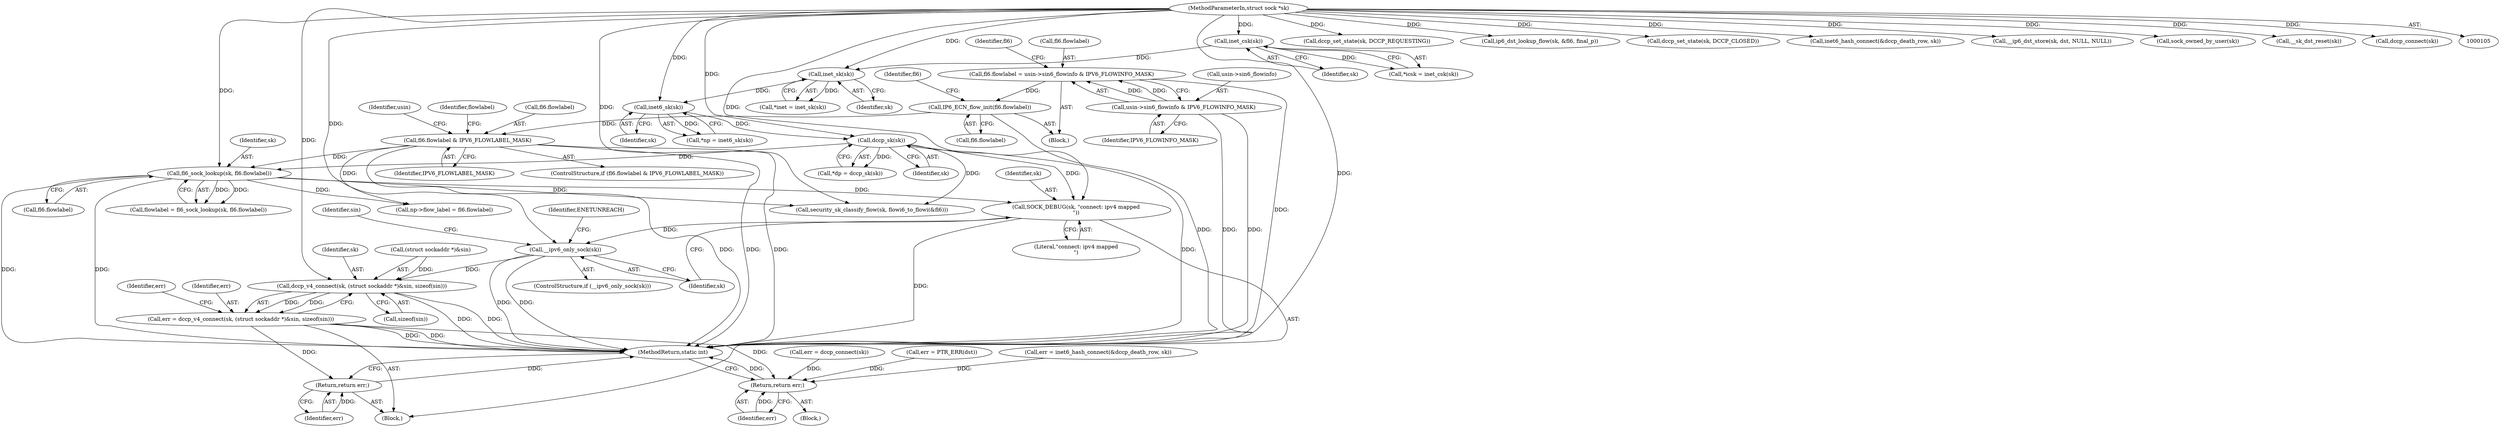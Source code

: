 digraph "0_linux_45f6fad84cc305103b28d73482b344d7f5b76f39@pointer" {
"1000316" [label="(Call,SOCK_DEBUG(sk, \"connect: ipv4 mapped\n\"))"];
"1000202" [label="(Call,fl6_sock_lookup(sk, fl6.flowlabel))"];
"1000134" [label="(Call,dccp_sk(sk))"];
"1000129" [label="(Call,inet6_sk(sk))"];
"1000124" [label="(Call,inet_sk(sk))"];
"1000119" [label="(Call,inet_csk(sk))"];
"1000106" [label="(MethodParameterIn,struct sock *sk)"];
"1000193" [label="(Call,fl6.flowlabel & IPV6_FLOWLABEL_MASK)"];
"1000188" [label="(Call,IP6_ECN_flow_init(fl6.flowlabel))"];
"1000179" [label="(Call,fl6.flowlabel = usin->sin6_flowinfo & IPV6_FLOWINFO_MASK)"];
"1000183" [label="(Call,usin->sin6_flowinfo & IPV6_FLOWINFO_MASK)"];
"1000320" [label="(Call,__ipv6_only_sock(sk))"];
"1000363" [label="(Call,dccp_v4_connect(sk, (struct sockaddr *)&sin, sizeof(sin)))"];
"1000361" [label="(Call,err = dccp_v4_connect(sk, (struct sockaddr *)&sin, sizeof(sin)))"];
"1000398" [label="(Return,return err;)"];
"1000611" [label="(Return,return err;)"];
"1000204" [label="(Call,fl6.flowlabel)"];
"1000120" [label="(Identifier,sk)"];
"1000361" [label="(Call,err = dccp_v4_connect(sk, (struct sockaddr *)&sin, sizeof(sin)))"];
"1000124" [label="(Call,inet_sk(sk))"];
"1000318" [label="(Literal,\"connect: ipv4 mapped\n\")"];
"1000316" [label="(Call,SOCK_DEBUG(sk, \"connect: ipv4 mapped\n\"))"];
"1000372" [label="(Identifier,err)"];
"1000109" [label="(Block,)"];
"1000308" [label="(Block,)"];
"1000365" [label="(Call,(struct sockaddr *)&sin)"];
"1000201" [label="(Identifier,flowlabel)"];
"1000362" [label="(Identifier,err)"];
"1000399" [label="(Identifier,err)"];
"1000193" [label="(Call,fl6.flowlabel & IPV6_FLOWLABEL_MASK)"];
"1000202" [label="(Call,fl6_sock_lookup(sk, fl6.flowlabel))"];
"1000129" [label="(Call,inet6_sk(sk))"];
"1000324" [label="(Identifier,ENETUNREACH)"];
"1000489" [label="(Call,err = PTR_ERR(dst))"];
"1000184" [label="(Call,usin->sin6_flowinfo)"];
"1000317" [label="(Identifier,sk)"];
"1000327" [label="(Identifier,sin)"];
"1000122" [label="(Call,*inet = inet_sk(sk))"];
"1000197" [label="(Identifier,IPV6_FLOWLABEL_MASK)"];
"1000127" [label="(Call,*np = inet6_sk(sk))"];
"1000189" [label="(Call,fl6.flowlabel)"];
"1000180" [label="(Call,fl6.flowlabel)"];
"1000364" [label="(Identifier,sk)"];
"1000555" [label="(Call,err = inet6_hash_connect(&dccp_death_row, sk))"];
"1000552" [label="(Call,dccp_set_state(sk, DCCP_REQUESTING))"];
"1000192" [label="(ControlStructure,if (fl6.flowlabel & IPV6_FLOWLABEL_MASK))"];
"1000178" [label="(Block,)"];
"1000119" [label="(Call,inet_csk(sk))"];
"1000195" [label="(Identifier,fl6)"];
"1000194" [label="(Call,fl6.flowlabel)"];
"1000125" [label="(Identifier,sk)"];
"1000480" [label="(Call,ip6_dst_lookup_flow(sk, &fl6, final_p))"];
"1000595" [label="(Call,dccp_set_state(sk, DCCP_CLOSED))"];
"1000557" [label="(Call,inet6_hash_connect(&dccp_death_row, sk))"];
"1000190" [label="(Identifier,fl6)"];
"1000297" [label="(Call,np->flow_label = fl6.flowlabel)"];
"1000132" [label="(Call,*dp = dccp_sk(sk))"];
"1000363" [label="(Call,dccp_v4_connect(sk, (struct sockaddr *)&sin, sizeof(sin)))"];
"1000188" [label="(Call,IP6_ECN_flow_init(fl6.flowlabel))"];
"1000457" [label="(Call,security_sk_classify_flow(sk, flowi6_to_flowi(&fl6)))"];
"1000522" [label="(Call,__ip6_dst_store(sk, dst, NULL, NULL))"];
"1000200" [label="(Call,flowlabel = fl6_sock_lookup(sk, fl6.flowlabel))"];
"1000187" [label="(Identifier,IPV6_FLOWINFO_MASK)"];
"1000613" [label="(MethodReturn,static int)"];
"1000106" [label="(MethodParameterIn,struct sock *sk)"];
"1000468" [label="(Call,sock_owned_by_user(sk))"];
"1000183" [label="(Call,usin->sin6_flowinfo & IPV6_FLOWINFO_MASK)"];
"1000319" [label="(ControlStructure,if (__ipv6_only_sock(sk)))"];
"1000220" [label="(Identifier,usin)"];
"1000179" [label="(Call,fl6.flowlabel = usin->sin6_flowinfo & IPV6_FLOWINFO_MASK)"];
"1000398" [label="(Return,return err;)"];
"1000611" [label="(Return,return err;)"];
"1000585" [label="(Call,err = dccp_connect(sk))"];
"1000612" [label="(Identifier,err)"];
"1000134" [label="(Call,dccp_sk(sk))"];
"1000321" [label="(Identifier,sk)"];
"1000369" [label="(Call,sizeof(sin))"];
"1000135" [label="(Identifier,sk)"];
"1000203" [label="(Identifier,sk)"];
"1000320" [label="(Call,__ipv6_only_sock(sk))"];
"1000117" [label="(Call,*icsk = inet_csk(sk))"];
"1000598" [label="(Call,__sk_dst_reset(sk))"];
"1000587" [label="(Call,dccp_connect(sk))"];
"1000130" [label="(Identifier,sk)"];
"1000316" -> "1000308"  [label="AST: "];
"1000316" -> "1000318"  [label="CFG: "];
"1000317" -> "1000316"  [label="AST: "];
"1000318" -> "1000316"  [label="AST: "];
"1000321" -> "1000316"  [label="CFG: "];
"1000316" -> "1000613"  [label="DDG: "];
"1000202" -> "1000316"  [label="DDG: "];
"1000134" -> "1000316"  [label="DDG: "];
"1000106" -> "1000316"  [label="DDG: "];
"1000316" -> "1000320"  [label="DDG: "];
"1000202" -> "1000200"  [label="AST: "];
"1000202" -> "1000204"  [label="CFG: "];
"1000203" -> "1000202"  [label="AST: "];
"1000204" -> "1000202"  [label="AST: "];
"1000200" -> "1000202"  [label="CFG: "];
"1000202" -> "1000613"  [label="DDG: "];
"1000202" -> "1000613"  [label="DDG: "];
"1000202" -> "1000200"  [label="DDG: "];
"1000202" -> "1000200"  [label="DDG: "];
"1000134" -> "1000202"  [label="DDG: "];
"1000106" -> "1000202"  [label="DDG: "];
"1000193" -> "1000202"  [label="DDG: "];
"1000202" -> "1000297"  [label="DDG: "];
"1000202" -> "1000457"  [label="DDG: "];
"1000134" -> "1000132"  [label="AST: "];
"1000134" -> "1000135"  [label="CFG: "];
"1000135" -> "1000134"  [label="AST: "];
"1000132" -> "1000134"  [label="CFG: "];
"1000134" -> "1000613"  [label="DDG: "];
"1000134" -> "1000132"  [label="DDG: "];
"1000129" -> "1000134"  [label="DDG: "];
"1000106" -> "1000134"  [label="DDG: "];
"1000134" -> "1000457"  [label="DDG: "];
"1000129" -> "1000127"  [label="AST: "];
"1000129" -> "1000130"  [label="CFG: "];
"1000130" -> "1000129"  [label="AST: "];
"1000127" -> "1000129"  [label="CFG: "];
"1000129" -> "1000127"  [label="DDG: "];
"1000124" -> "1000129"  [label="DDG: "];
"1000106" -> "1000129"  [label="DDG: "];
"1000124" -> "1000122"  [label="AST: "];
"1000124" -> "1000125"  [label="CFG: "];
"1000125" -> "1000124"  [label="AST: "];
"1000122" -> "1000124"  [label="CFG: "];
"1000124" -> "1000122"  [label="DDG: "];
"1000119" -> "1000124"  [label="DDG: "];
"1000106" -> "1000124"  [label="DDG: "];
"1000119" -> "1000117"  [label="AST: "];
"1000119" -> "1000120"  [label="CFG: "];
"1000120" -> "1000119"  [label="AST: "];
"1000117" -> "1000119"  [label="CFG: "];
"1000119" -> "1000117"  [label="DDG: "];
"1000106" -> "1000119"  [label="DDG: "];
"1000106" -> "1000105"  [label="AST: "];
"1000106" -> "1000613"  [label="DDG: "];
"1000106" -> "1000320"  [label="DDG: "];
"1000106" -> "1000363"  [label="DDG: "];
"1000106" -> "1000457"  [label="DDG: "];
"1000106" -> "1000468"  [label="DDG: "];
"1000106" -> "1000480"  [label="DDG: "];
"1000106" -> "1000522"  [label="DDG: "];
"1000106" -> "1000552"  [label="DDG: "];
"1000106" -> "1000557"  [label="DDG: "];
"1000106" -> "1000587"  [label="DDG: "];
"1000106" -> "1000595"  [label="DDG: "];
"1000106" -> "1000598"  [label="DDG: "];
"1000193" -> "1000192"  [label="AST: "];
"1000193" -> "1000197"  [label="CFG: "];
"1000194" -> "1000193"  [label="AST: "];
"1000197" -> "1000193"  [label="AST: "];
"1000201" -> "1000193"  [label="CFG: "];
"1000220" -> "1000193"  [label="CFG: "];
"1000193" -> "1000613"  [label="DDG: "];
"1000193" -> "1000613"  [label="DDG: "];
"1000193" -> "1000613"  [label="DDG: "];
"1000188" -> "1000193"  [label="DDG: "];
"1000193" -> "1000297"  [label="DDG: "];
"1000188" -> "1000178"  [label="AST: "];
"1000188" -> "1000189"  [label="CFG: "];
"1000189" -> "1000188"  [label="AST: "];
"1000195" -> "1000188"  [label="CFG: "];
"1000188" -> "1000613"  [label="DDG: "];
"1000179" -> "1000188"  [label="DDG: "];
"1000179" -> "1000178"  [label="AST: "];
"1000179" -> "1000183"  [label="CFG: "];
"1000180" -> "1000179"  [label="AST: "];
"1000183" -> "1000179"  [label="AST: "];
"1000190" -> "1000179"  [label="CFG: "];
"1000179" -> "1000613"  [label="DDG: "];
"1000183" -> "1000179"  [label="DDG: "];
"1000183" -> "1000179"  [label="DDG: "];
"1000183" -> "1000187"  [label="CFG: "];
"1000184" -> "1000183"  [label="AST: "];
"1000187" -> "1000183"  [label="AST: "];
"1000183" -> "1000613"  [label="DDG: "];
"1000183" -> "1000613"  [label="DDG: "];
"1000320" -> "1000319"  [label="AST: "];
"1000320" -> "1000321"  [label="CFG: "];
"1000321" -> "1000320"  [label="AST: "];
"1000324" -> "1000320"  [label="CFG: "];
"1000327" -> "1000320"  [label="CFG: "];
"1000320" -> "1000613"  [label="DDG: "];
"1000320" -> "1000613"  [label="DDG: "];
"1000320" -> "1000363"  [label="DDG: "];
"1000363" -> "1000361"  [label="AST: "];
"1000363" -> "1000369"  [label="CFG: "];
"1000364" -> "1000363"  [label="AST: "];
"1000365" -> "1000363"  [label="AST: "];
"1000369" -> "1000363"  [label="AST: "];
"1000361" -> "1000363"  [label="CFG: "];
"1000363" -> "1000613"  [label="DDG: "];
"1000363" -> "1000613"  [label="DDG: "];
"1000363" -> "1000361"  [label="DDG: "];
"1000363" -> "1000361"  [label="DDG: "];
"1000365" -> "1000363"  [label="DDG: "];
"1000361" -> "1000308"  [label="AST: "];
"1000362" -> "1000361"  [label="AST: "];
"1000372" -> "1000361"  [label="CFG: "];
"1000361" -> "1000613"  [label="DDG: "];
"1000361" -> "1000613"  [label="DDG: "];
"1000361" -> "1000398"  [label="DDG: "];
"1000361" -> "1000611"  [label="DDG: "];
"1000398" -> "1000308"  [label="AST: "];
"1000398" -> "1000399"  [label="CFG: "];
"1000399" -> "1000398"  [label="AST: "];
"1000613" -> "1000398"  [label="CFG: "];
"1000398" -> "1000613"  [label="DDG: "];
"1000399" -> "1000398"  [label="DDG: "];
"1000611" -> "1000109"  [label="AST: "];
"1000611" -> "1000612"  [label="CFG: "];
"1000612" -> "1000611"  [label="AST: "];
"1000613" -> "1000611"  [label="CFG: "];
"1000611" -> "1000613"  [label="DDG: "];
"1000612" -> "1000611"  [label="DDG: "];
"1000489" -> "1000611"  [label="DDG: "];
"1000555" -> "1000611"  [label="DDG: "];
"1000585" -> "1000611"  [label="DDG: "];
}
